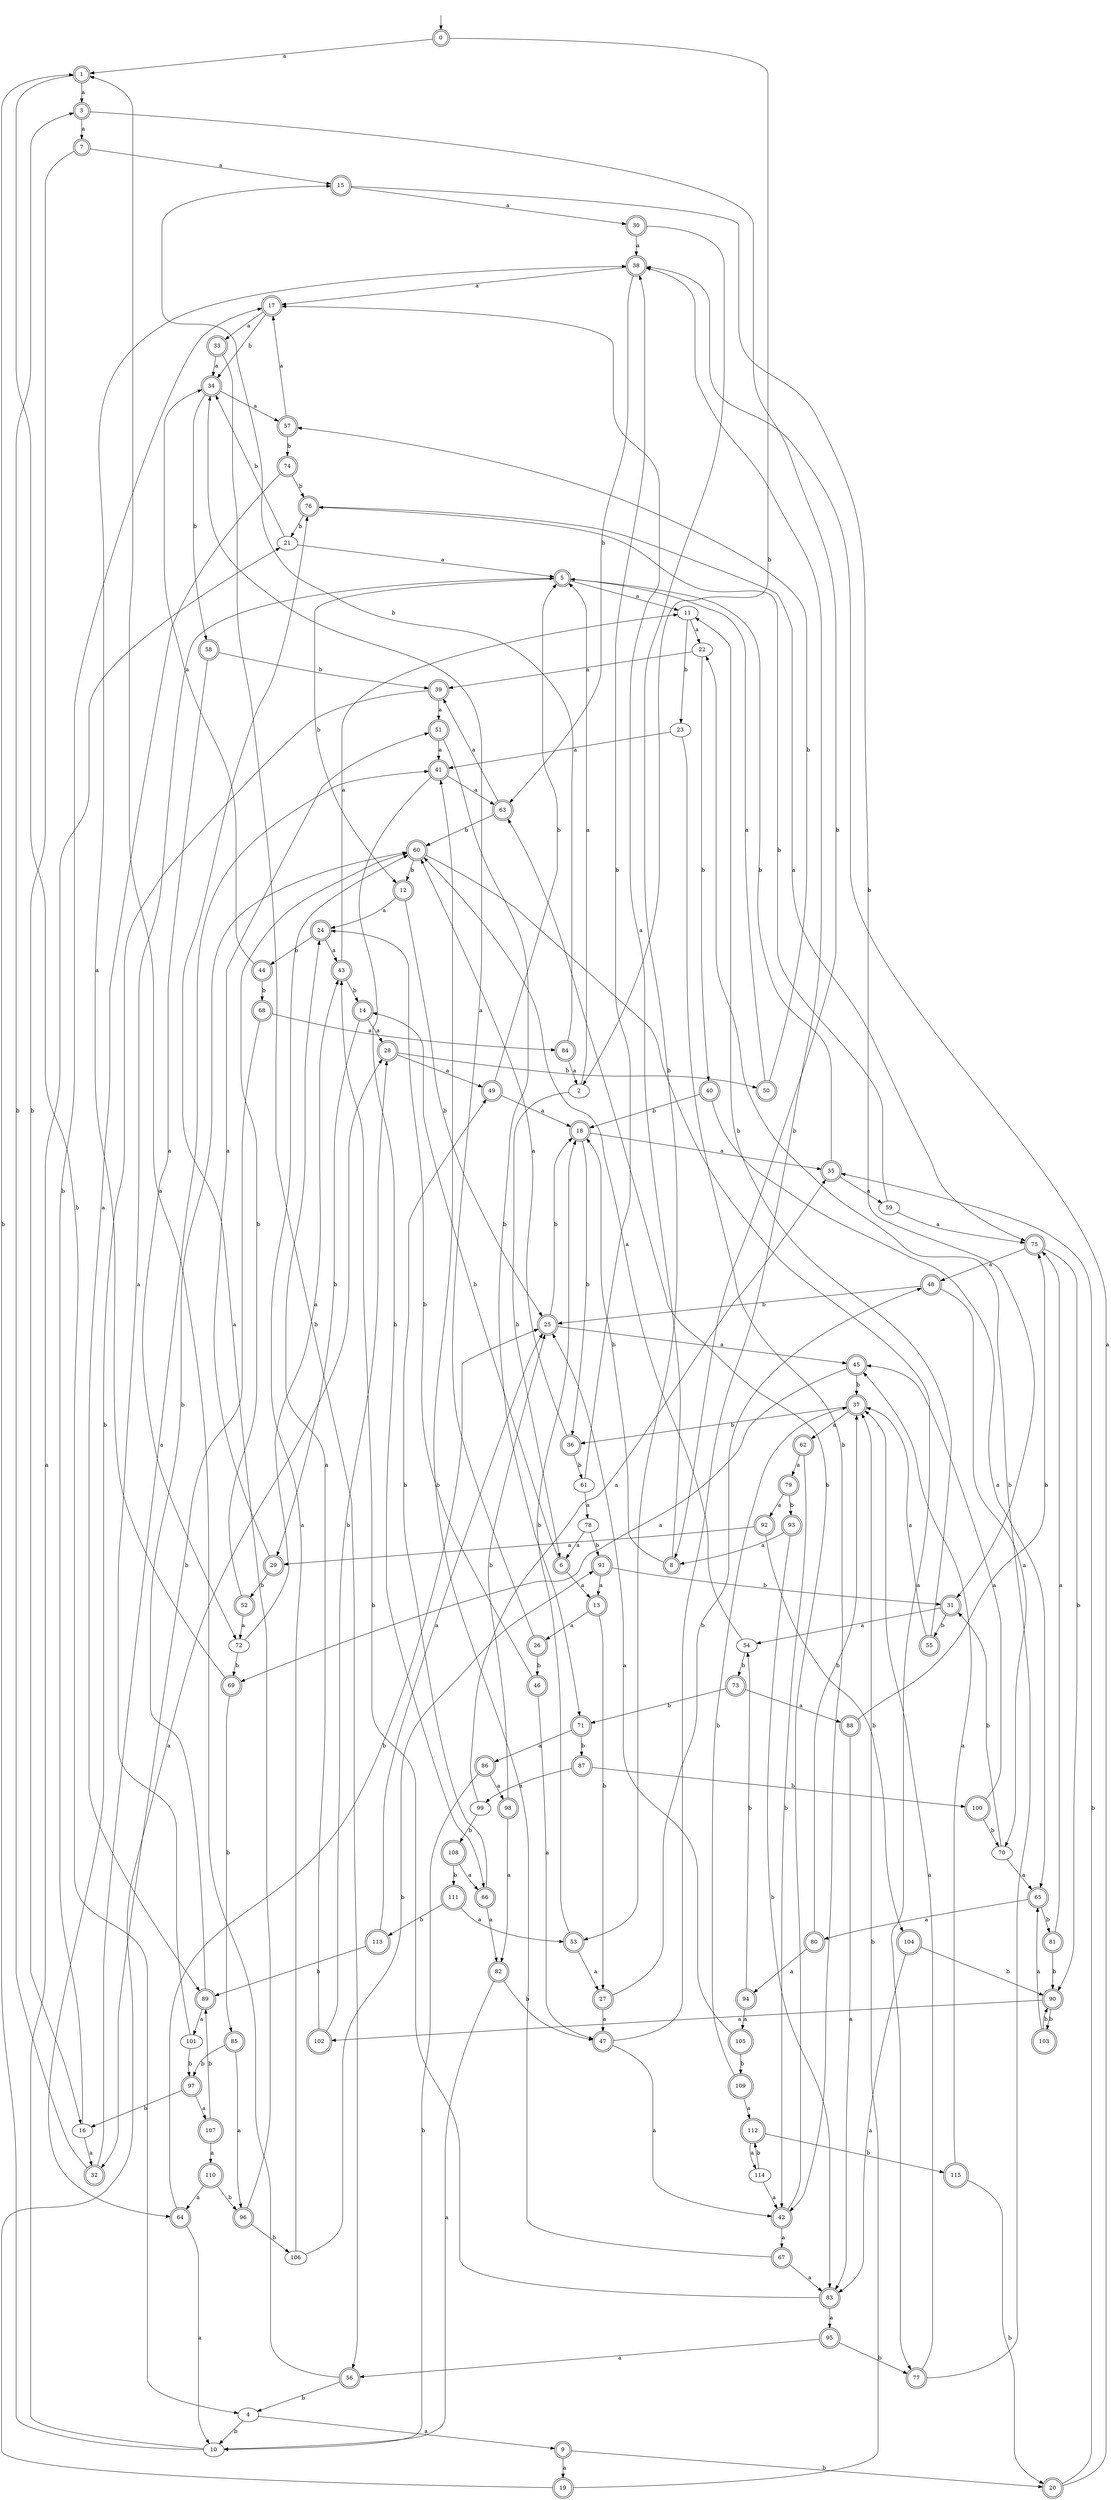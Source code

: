 digraph RandomDFA {
  __start0 [label="", shape=none];
  __start0 -> 0 [label=""];
  0 [shape=circle] [shape=doublecircle]
  0 -> 1 [label="a"]
  0 -> 2 [label="b"]
  1 [shape=doublecircle]
  1 -> 3 [label="a"]
  1 -> 4 [label="b"]
  2
  2 -> 5 [label="a"]
  2 -> 6 [label="b"]
  3 [shape=doublecircle]
  3 -> 7 [label="a"]
  3 -> 8 [label="b"]
  4
  4 -> 9 [label="a"]
  4 -> 10 [label="b"]
  5 [shape=doublecircle]
  5 -> 11 [label="a"]
  5 -> 12 [label="b"]
  6 [shape=doublecircle]
  6 -> 13 [label="a"]
  6 -> 14 [label="b"]
  7 [shape=doublecircle]
  7 -> 15 [label="a"]
  7 -> 16 [label="b"]
  8 [shape=doublecircle]
  8 -> 17 [label="a"]
  8 -> 18 [label="b"]
  9 [shape=doublecircle]
  9 -> 19 [label="a"]
  9 -> 20 [label="b"]
  10
  10 -> 21 [label="a"]
  10 -> 1 [label="b"]
  11
  11 -> 22 [label="a"]
  11 -> 23 [label="b"]
  12 [shape=doublecircle]
  12 -> 24 [label="a"]
  12 -> 25 [label="b"]
  13 [shape=doublecircle]
  13 -> 26 [label="a"]
  13 -> 27 [label="b"]
  14 [shape=doublecircle]
  14 -> 28 [label="a"]
  14 -> 29 [label="b"]
  15 [shape=doublecircle]
  15 -> 30 [label="a"]
  15 -> 31 [label="b"]
  16
  16 -> 32 [label="a"]
  16 -> 17 [label="b"]
  17 [shape=doublecircle]
  17 -> 33 [label="a"]
  17 -> 34 [label="b"]
  18 [shape=doublecircle]
  18 -> 35 [label="a"]
  18 -> 36 [label="b"]
  19 [shape=doublecircle]
  19 -> 28 [label="a"]
  19 -> 37 [label="b"]
  20 [shape=doublecircle]
  20 -> 38 [label="a"]
  20 -> 35 [label="b"]
  21
  21 -> 5 [label="a"]
  21 -> 34 [label="b"]
  22
  22 -> 39 [label="a"]
  22 -> 40 [label="b"]
  23
  23 -> 41 [label="a"]
  23 -> 42 [label="b"]
  24 [shape=doublecircle]
  24 -> 43 [label="a"]
  24 -> 44 [label="b"]
  25 [shape=doublecircle]
  25 -> 45 [label="a"]
  25 -> 18 [label="b"]
  26 [shape=doublecircle]
  26 -> 34 [label="a"]
  26 -> 46 [label="b"]
  27 [shape=doublecircle]
  27 -> 47 [label="a"]
  27 -> 48 [label="b"]
  28 [shape=doublecircle]
  28 -> 49 [label="a"]
  28 -> 50 [label="b"]
  29 [shape=doublecircle]
  29 -> 51 [label="a"]
  29 -> 52 [label="b"]
  30 [shape=doublecircle]
  30 -> 38 [label="a"]
  30 -> 53 [label="b"]
  31 [shape=doublecircle]
  31 -> 54 [label="a"]
  31 -> 55 [label="b"]
  32 [shape=doublecircle]
  32 -> 41 [label="a"]
  32 -> 3 [label="b"]
  33 [shape=doublecircle]
  33 -> 34 [label="a"]
  33 -> 56 [label="b"]
  34 [shape=doublecircle]
  34 -> 57 [label="a"]
  34 -> 58 [label="b"]
  35 [shape=doublecircle]
  35 -> 59 [label="a"]
  35 -> 5 [label="b"]
  36 [shape=doublecircle]
  36 -> 60 [label="a"]
  36 -> 61 [label="b"]
  37 [shape=doublecircle]
  37 -> 62 [label="a"]
  37 -> 36 [label="b"]
  38 [shape=doublecircle]
  38 -> 17 [label="a"]
  38 -> 63 [label="b"]
  39 [shape=doublecircle]
  39 -> 51 [label="a"]
  39 -> 64 [label="b"]
  40 [shape=doublecircle]
  40 -> 65 [label="a"]
  40 -> 18 [label="b"]
  41 [shape=doublecircle]
  41 -> 63 [label="a"]
  41 -> 66 [label="b"]
  42 [shape=doublecircle]
  42 -> 67 [label="a"]
  42 -> 63 [label="b"]
  43 [shape=doublecircle]
  43 -> 11 [label="a"]
  43 -> 14 [label="b"]
  44 [shape=doublecircle]
  44 -> 34 [label="a"]
  44 -> 68 [label="b"]
  45 [shape=doublecircle]
  45 -> 69 [label="a"]
  45 -> 37 [label="b"]
  46 [shape=doublecircle]
  46 -> 47 [label="a"]
  46 -> 24 [label="b"]
  47 [shape=doublecircle]
  47 -> 42 [label="a"]
  47 -> 38 [label="b"]
  48 [shape=doublecircle]
  48 -> 70 [label="a"]
  48 -> 25 [label="b"]
  49 [shape=doublecircle]
  49 -> 18 [label="a"]
  49 -> 5 [label="b"]
  50 [shape=doublecircle]
  50 -> 5 [label="a"]
  50 -> 57 [label="b"]
  51 [shape=doublecircle]
  51 -> 41 [label="a"]
  51 -> 71 [label="b"]
  52 [shape=doublecircle]
  52 -> 72 [label="a"]
  52 -> 60 [label="b"]
  53 [shape=doublecircle]
  53 -> 27 [label="a"]
  53 -> 18 [label="b"]
  54
  54 -> 60 [label="a"]
  54 -> 73 [label="b"]
  55 [shape=doublecircle]
  55 -> 37 [label="a"]
  55 -> 11 [label="b"]
  56 [shape=doublecircle]
  56 -> 1 [label="a"]
  56 -> 4 [label="b"]
  57 [shape=doublecircle]
  57 -> 17 [label="a"]
  57 -> 74 [label="b"]
  58 [shape=doublecircle]
  58 -> 72 [label="a"]
  58 -> 39 [label="b"]
  59
  59 -> 75 [label="a"]
  59 -> 76 [label="b"]
  60 [shape=doublecircle]
  60 -> 77 [label="a"]
  60 -> 12 [label="b"]
  61
  61 -> 78 [label="a"]
  61 -> 38 [label="b"]
  62 [shape=doublecircle]
  62 -> 79 [label="a"]
  62 -> 42 [label="b"]
  63 [shape=doublecircle]
  63 -> 39 [label="a"]
  63 -> 60 [label="b"]
  64 [shape=doublecircle]
  64 -> 10 [label="a"]
  64 -> 25 [label="b"]
  65 [shape=doublecircle]
  65 -> 80 [label="a"]
  65 -> 81 [label="b"]
  66 [shape=doublecircle]
  66 -> 82 [label="a"]
  66 -> 49 [label="b"]
  67 [shape=doublecircle]
  67 -> 83 [label="a"]
  67 -> 41 [label="b"]
  68 [shape=doublecircle]
  68 -> 84 [label="a"]
  68 -> 32 [label="b"]
  69 [shape=doublecircle]
  69 -> 38 [label="a"]
  69 -> 85 [label="b"]
  70
  70 -> 65 [label="a"]
  70 -> 31 [label="b"]
  71 [shape=doublecircle]
  71 -> 86 [label="a"]
  71 -> 87 [label="b"]
  72
  72 -> 43 [label="a"]
  72 -> 69 [label="b"]
  73 [shape=doublecircle]
  73 -> 88 [label="a"]
  73 -> 71 [label="b"]
  74 [shape=doublecircle]
  74 -> 89 [label="a"]
  74 -> 76 [label="b"]
  75 [shape=doublecircle]
  75 -> 48 [label="a"]
  75 -> 90 [label="b"]
  76 [shape=doublecircle]
  76 -> 75 [label="a"]
  76 -> 21 [label="b"]
  77 [shape=doublecircle]
  77 -> 37 [label="a"]
  77 -> 22 [label="b"]
  78
  78 -> 6 [label="a"]
  78 -> 91 [label="b"]
  79 [shape=doublecircle]
  79 -> 92 [label="a"]
  79 -> 93 [label="b"]
  80 [shape=doublecircle]
  80 -> 94 [label="a"]
  80 -> 37 [label="b"]
  81 [shape=doublecircle]
  81 -> 75 [label="a"]
  81 -> 90 [label="b"]
  82 [shape=doublecircle]
  82 -> 10 [label="a"]
  82 -> 47 [label="b"]
  83 [shape=doublecircle]
  83 -> 95 [label="a"]
  83 -> 43 [label="b"]
  84 [shape=doublecircle]
  84 -> 2 [label="a"]
  84 -> 15 [label="b"]
  85 [shape=doublecircle]
  85 -> 96 [label="a"]
  85 -> 97 [label="b"]
  86 [shape=doublecircle]
  86 -> 98 [label="a"]
  86 -> 10 [label="b"]
  87 [shape=doublecircle]
  87 -> 99 [label="a"]
  87 -> 100 [label="b"]
  88 [shape=doublecircle]
  88 -> 83 [label="a"]
  88 -> 75 [label="b"]
  89 [shape=doublecircle]
  89 -> 101 [label="a"]
  89 -> 60 [label="b"]
  90 [shape=doublecircle]
  90 -> 102 [label="a"]
  90 -> 103 [label="b"]
  91 [shape=doublecircle]
  91 -> 13 [label="a"]
  91 -> 31 [label="b"]
  92 [shape=doublecircle]
  92 -> 29 [label="a"]
  92 -> 104 [label="b"]
  93 [shape=doublecircle]
  93 -> 8 [label="a"]
  93 -> 83 [label="b"]
  94 [shape=doublecircle]
  94 -> 105 [label="a"]
  94 -> 54 [label="b"]
  95 [shape=doublecircle]
  95 -> 56 [label="a"]
  95 -> 77 [label="b"]
  96 [shape=doublecircle]
  96 -> 76 [label="a"]
  96 -> 106 [label="b"]
  97 [shape=doublecircle]
  97 -> 107 [label="a"]
  97 -> 16 [label="b"]
  98 [shape=doublecircle]
  98 -> 82 [label="a"]
  98 -> 25 [label="b"]
  99
  99 -> 35 [label="a"]
  99 -> 108 [label="b"]
  100 [shape=doublecircle]
  100 -> 45 [label="a"]
  100 -> 70 [label="b"]
  101
  101 -> 5 [label="a"]
  101 -> 97 [label="b"]
  102 [shape=doublecircle]
  102 -> 24 [label="a"]
  102 -> 28 [label="b"]
  103 [shape=doublecircle]
  103 -> 65 [label="a"]
  103 -> 90 [label="b"]
  104 [shape=doublecircle]
  104 -> 83 [label="a"]
  104 -> 90 [label="b"]
  105 [shape=doublecircle]
  105 -> 25 [label="a"]
  105 -> 109 [label="b"]
  106
  106 -> 60 [label="a"]
  106 -> 91 [label="b"]
  107 [shape=doublecircle]
  107 -> 110 [label="a"]
  107 -> 89 [label="b"]
  108 [shape=doublecircle]
  108 -> 66 [label="a"]
  108 -> 111 [label="b"]
  109 [shape=doublecircle]
  109 -> 112 [label="a"]
  109 -> 37 [label="b"]
  110 [shape=doublecircle]
  110 -> 64 [label="a"]
  110 -> 96 [label="b"]
  111 [shape=doublecircle]
  111 -> 53 [label="a"]
  111 -> 113 [label="b"]
  112 [shape=doublecircle]
  112 -> 114 [label="a"]
  112 -> 115 [label="b"]
  113 [shape=doublecircle]
  113 -> 25 [label="a"]
  113 -> 89 [label="b"]
  114
  114 -> 42 [label="a"]
  114 -> 112 [label="b"]
  115 [shape=doublecircle]
  115 -> 45 [label="a"]
  115 -> 20 [label="b"]
}
